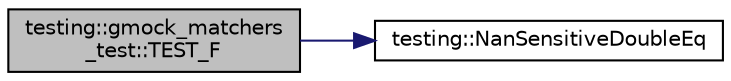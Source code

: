 digraph "testing::gmock_matchers_test::TEST_F"
{
  edge [fontname="Helvetica",fontsize="10",labelfontname="Helvetica",labelfontsize="10"];
  node [fontname="Helvetica",fontsize="10",shape=record];
  rankdir="LR";
  Node2174 [label="testing::gmock_matchers\l_test::TEST_F",height=0.2,width=0.4,color="black", fillcolor="grey75", style="filled", fontcolor="black"];
  Node2174 -> Node2175 [color="midnightblue",fontsize="10",style="solid",fontname="Helvetica"];
  Node2175 [label="testing::NanSensitiveDoubleEq",height=0.2,width=0.4,color="black", fillcolor="white", style="filled",URL="$d0/d75/namespacetesting.html#aa83ee35256fd90033f615ef640245525"];
}

